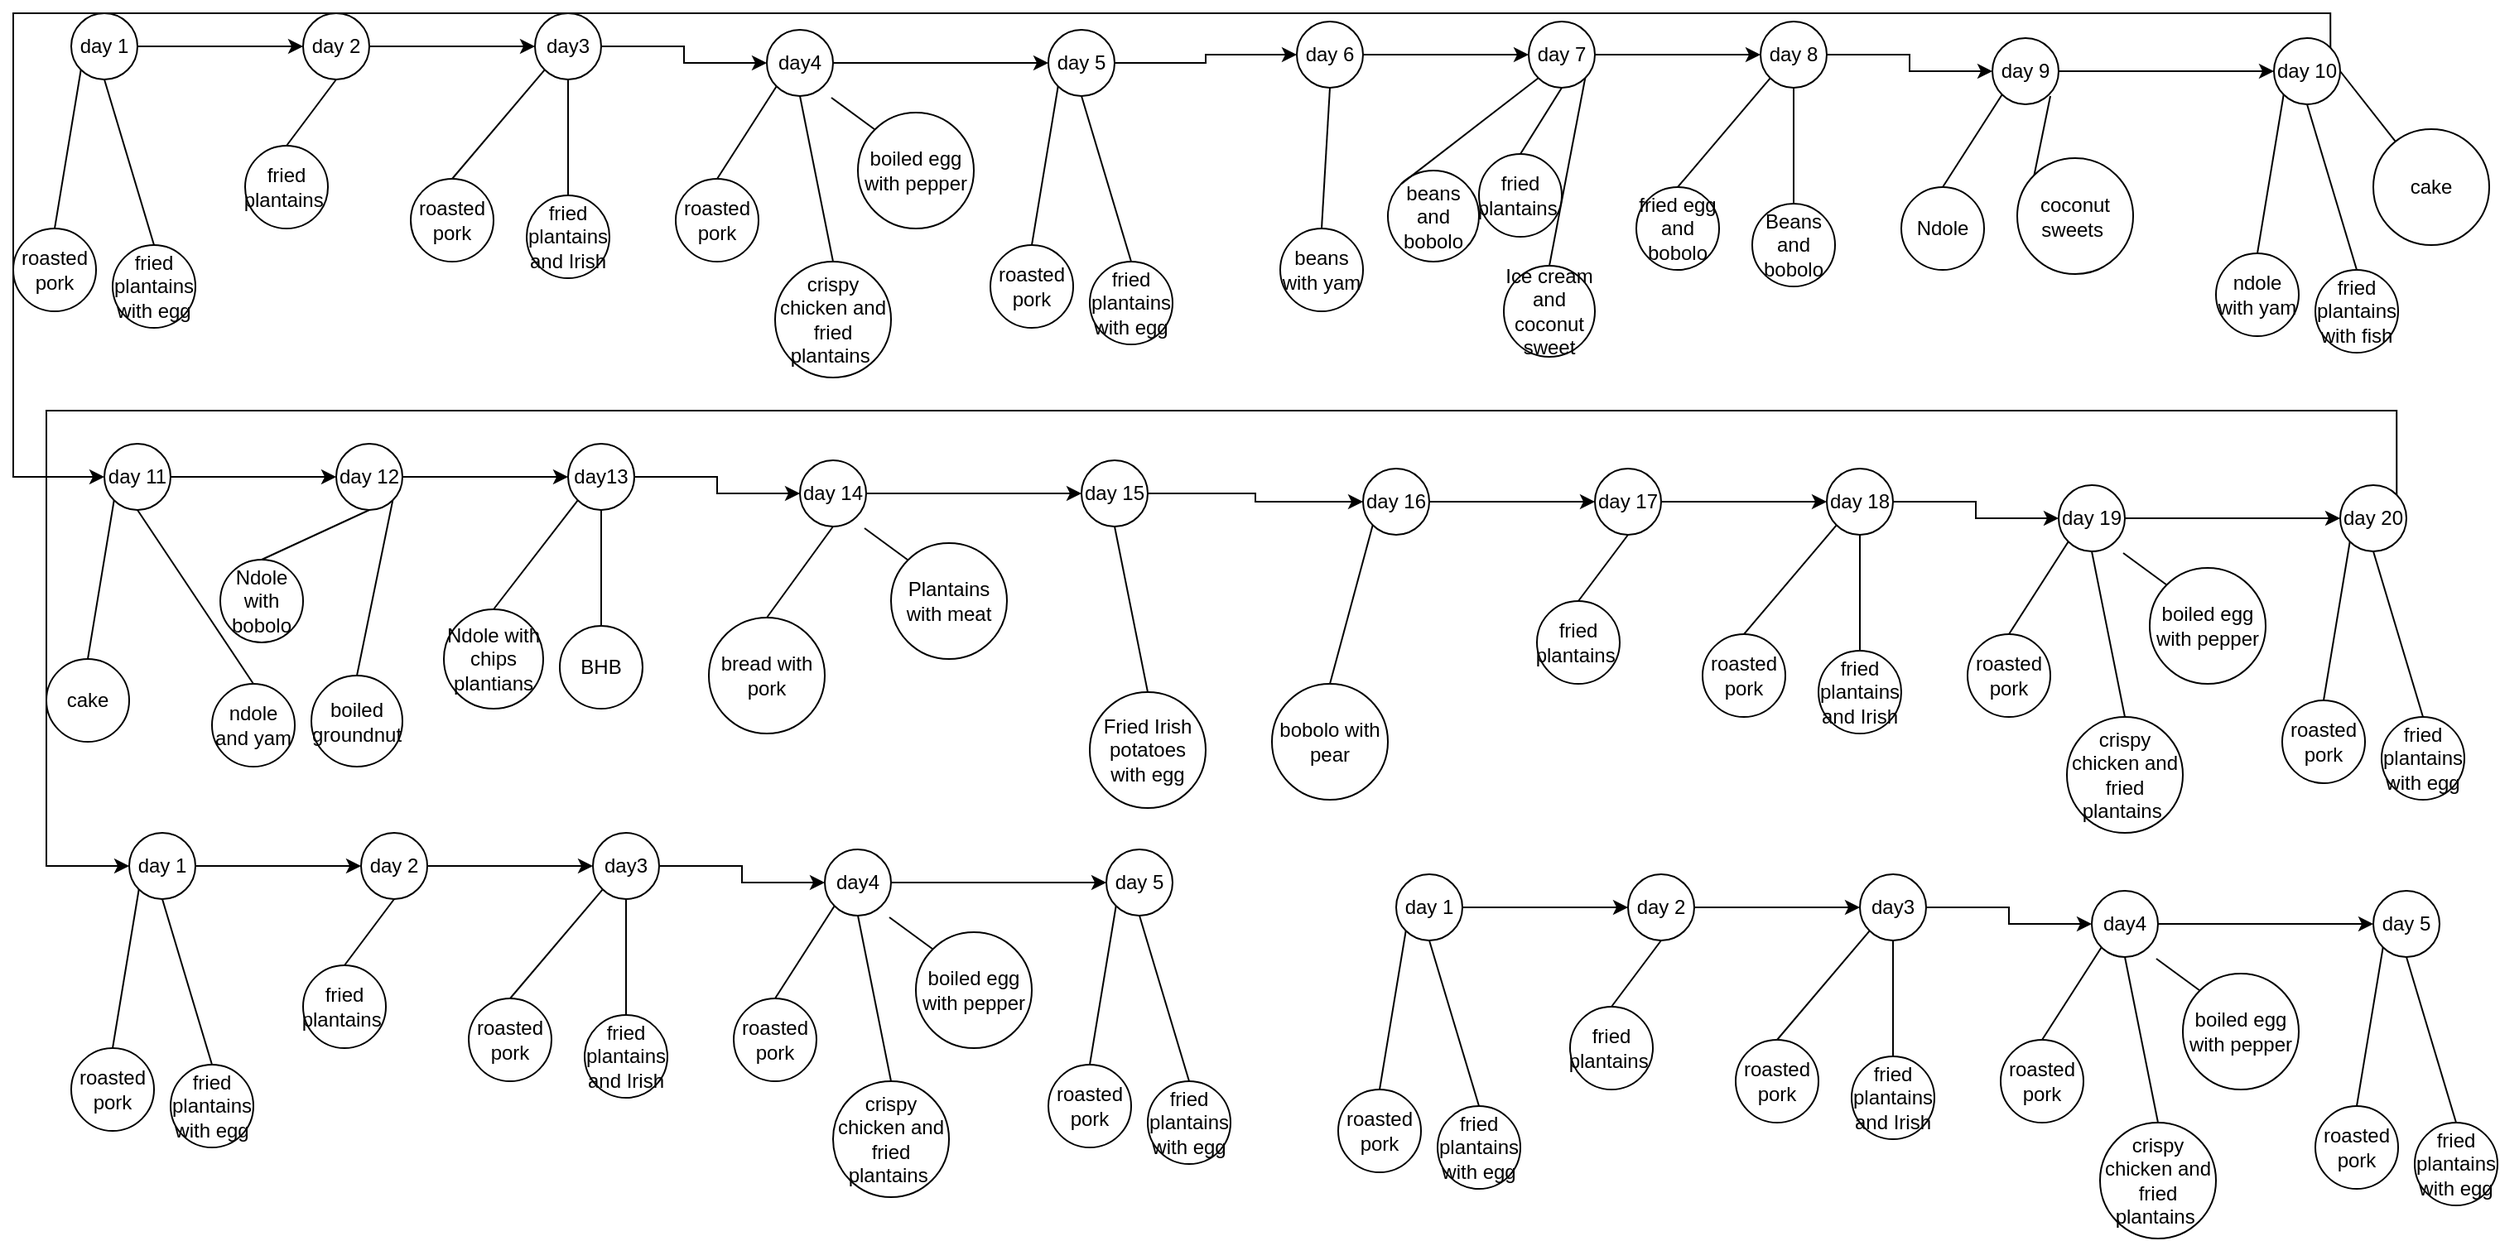 <mxfile version="20.8.1" type="github">
  <diagram id="LaWbVJC7qkz8_IwK1w4z" name="Página-1">
    <mxGraphModel dx="1600" dy="718" grid="1" gridSize="10" guides="1" tooltips="1" connect="1" arrows="1" fold="1" page="1" pageScale="1" pageWidth="827" pageHeight="1169" math="0" shadow="0">
      <root>
        <mxCell id="0" />
        <mxCell id="1" parent="0" />
        <mxCell id="JZo5wt8hePPkI4YRJZzK-73" style="edgeStyle=orthogonalEdgeStyle;rounded=0;orthogonalLoop=1;jettySize=auto;html=1;exitX=1;exitY=0.5;exitDx=0;exitDy=0;entryX=0;entryY=0.5;entryDx=0;entryDy=0;" edge="1" parent="1" source="JZo5wt8hePPkI4YRJZzK-6" target="JZo5wt8hePPkI4YRJZzK-27">
          <mxGeometry relative="1" as="geometry" />
        </mxCell>
        <mxCell id="JZo5wt8hePPkI4YRJZzK-6" value="day 1" style="ellipse;whiteSpace=wrap;html=1;aspect=fixed;" vertex="1" parent="1">
          <mxGeometry x="45" y="360" width="40" height="40" as="geometry" />
        </mxCell>
        <mxCell id="JZo5wt8hePPkI4YRJZzK-11" value="roasted pork" style="ellipse;whiteSpace=wrap;html=1;aspect=fixed;" vertex="1" parent="1">
          <mxGeometry x="10" y="490" width="50" height="50" as="geometry" />
        </mxCell>
        <mxCell id="JZo5wt8hePPkI4YRJZzK-23" value="fried plantains with egg" style="ellipse;whiteSpace=wrap;html=1;aspect=fixed;" vertex="1" parent="1">
          <mxGeometry x="70" y="500" width="50" height="50" as="geometry" />
        </mxCell>
        <mxCell id="JZo5wt8hePPkI4YRJZzK-25" value="" style="endArrow=none;html=1;rounded=0;exitX=0.5;exitY=0;exitDx=0;exitDy=0;entryX=0;entryY=1;entryDx=0;entryDy=0;" edge="1" parent="1" source="JZo5wt8hePPkI4YRJZzK-11" target="JZo5wt8hePPkI4YRJZzK-6">
          <mxGeometry width="50" height="50" relative="1" as="geometry">
            <mxPoint x="15" y="490" as="sourcePoint" />
            <mxPoint x="50" y="400" as="targetPoint" />
          </mxGeometry>
        </mxCell>
        <mxCell id="JZo5wt8hePPkI4YRJZzK-26" value="" style="endArrow=none;html=1;rounded=0;exitX=0.5;exitY=0;exitDx=0;exitDy=0;entryX=0.5;entryY=1;entryDx=0;entryDy=0;" edge="1" parent="1" source="JZo5wt8hePPkI4YRJZzK-23" target="JZo5wt8hePPkI4YRJZzK-6">
          <mxGeometry width="50" height="50" relative="1" as="geometry">
            <mxPoint x="50" y="490" as="sourcePoint" />
            <mxPoint x="100" y="440" as="targetPoint" />
          </mxGeometry>
        </mxCell>
        <mxCell id="JZo5wt8hePPkI4YRJZzK-74" style="edgeStyle=orthogonalEdgeStyle;rounded=0;orthogonalLoop=1;jettySize=auto;html=1;exitX=1;exitY=0.5;exitDx=0;exitDy=0;entryX=0;entryY=0.5;entryDx=0;entryDy=0;" edge="1" parent="1" source="JZo5wt8hePPkI4YRJZzK-27" target="JZo5wt8hePPkI4YRJZzK-58">
          <mxGeometry relative="1" as="geometry" />
        </mxCell>
        <mxCell id="JZo5wt8hePPkI4YRJZzK-27" value="day 2" style="ellipse;whiteSpace=wrap;html=1;aspect=fixed;" vertex="1" parent="1">
          <mxGeometry x="185" y="360" width="40" height="40" as="geometry" />
        </mxCell>
        <mxCell id="JZo5wt8hePPkI4YRJZzK-29" value="fried plantains&amp;nbsp;" style="ellipse;whiteSpace=wrap;html=1;aspect=fixed;" vertex="1" parent="1">
          <mxGeometry x="150" y="440" width="50" height="50" as="geometry" />
        </mxCell>
        <mxCell id="JZo5wt8hePPkI4YRJZzK-31" value="" style="endArrow=none;html=1;rounded=0;exitX=0.5;exitY=0;exitDx=0;exitDy=0;entryX=0.5;entryY=1;entryDx=0;entryDy=0;" edge="1" source="JZo5wt8hePPkI4YRJZzK-29" target="JZo5wt8hePPkI4YRJZzK-27" parent="1">
          <mxGeometry width="50" height="50" relative="1" as="geometry">
            <mxPoint x="190" y="490" as="sourcePoint" />
            <mxPoint x="240" y="440" as="targetPoint" />
          </mxGeometry>
        </mxCell>
        <mxCell id="JZo5wt8hePPkI4YRJZzK-75" style="edgeStyle=orthogonalEdgeStyle;rounded=0;orthogonalLoop=1;jettySize=auto;html=1;exitX=1;exitY=0.5;exitDx=0;exitDy=0;entryX=0;entryY=0.5;entryDx=0;entryDy=0;" edge="1" parent="1" source="JZo5wt8hePPkI4YRJZzK-58" target="JZo5wt8hePPkI4YRJZzK-63">
          <mxGeometry relative="1" as="geometry" />
        </mxCell>
        <mxCell id="JZo5wt8hePPkI4YRJZzK-58" value="day3" style="ellipse;whiteSpace=wrap;html=1;aspect=fixed;" vertex="1" parent="1">
          <mxGeometry x="325" y="360" width="40" height="40" as="geometry" />
        </mxCell>
        <mxCell id="JZo5wt8hePPkI4YRJZzK-59" value="roasted pork" style="ellipse;whiteSpace=wrap;html=1;aspect=fixed;" vertex="1" parent="1">
          <mxGeometry x="250" y="460" width="50" height="50" as="geometry" />
        </mxCell>
        <mxCell id="JZo5wt8hePPkI4YRJZzK-60" value="fried plantains and Irish" style="ellipse;whiteSpace=wrap;html=1;aspect=fixed;" vertex="1" parent="1">
          <mxGeometry x="320" y="470" width="50" height="50" as="geometry" />
        </mxCell>
        <mxCell id="JZo5wt8hePPkI4YRJZzK-61" value="" style="endArrow=none;html=1;rounded=0;exitX=0.5;exitY=0;exitDx=0;exitDy=0;entryX=0;entryY=1;entryDx=0;entryDy=0;" edge="1" source="JZo5wt8hePPkI4YRJZzK-59" target="JZo5wt8hePPkI4YRJZzK-58" parent="1">
          <mxGeometry width="50" height="50" relative="1" as="geometry">
            <mxPoint x="295" y="490" as="sourcePoint" />
            <mxPoint x="330" y="400" as="targetPoint" />
          </mxGeometry>
        </mxCell>
        <mxCell id="JZo5wt8hePPkI4YRJZzK-62" value="" style="endArrow=none;html=1;rounded=0;exitX=0.5;exitY=0;exitDx=0;exitDy=0;entryX=0.5;entryY=1;entryDx=0;entryDy=0;" edge="1" source="JZo5wt8hePPkI4YRJZzK-60" target="JZo5wt8hePPkI4YRJZzK-58" parent="1">
          <mxGeometry width="50" height="50" relative="1" as="geometry">
            <mxPoint x="330" y="490" as="sourcePoint" />
            <mxPoint x="380" y="440" as="targetPoint" />
          </mxGeometry>
        </mxCell>
        <mxCell id="JZo5wt8hePPkI4YRJZzK-76" style="edgeStyle=orthogonalEdgeStyle;rounded=0;orthogonalLoop=1;jettySize=auto;html=1;exitX=1;exitY=0.5;exitDx=0;exitDy=0;" edge="1" parent="1" source="JZo5wt8hePPkI4YRJZzK-63" target="JZo5wt8hePPkI4YRJZzK-68">
          <mxGeometry relative="1" as="geometry" />
        </mxCell>
        <mxCell id="JZo5wt8hePPkI4YRJZzK-63" value="day4" style="ellipse;whiteSpace=wrap;html=1;aspect=fixed;" vertex="1" parent="1">
          <mxGeometry x="465" y="370" width="40" height="40" as="geometry" />
        </mxCell>
        <mxCell id="JZo5wt8hePPkI4YRJZzK-64" value="roasted pork" style="ellipse;whiteSpace=wrap;html=1;aspect=fixed;" vertex="1" parent="1">
          <mxGeometry x="410" y="460" width="50" height="50" as="geometry" />
        </mxCell>
        <mxCell id="JZo5wt8hePPkI4YRJZzK-65" value="crispy chicken and fried plantains&amp;nbsp;" style="ellipse;whiteSpace=wrap;html=1;aspect=fixed;" vertex="1" parent="1">
          <mxGeometry x="470" y="510" width="70" height="70" as="geometry" />
        </mxCell>
        <mxCell id="JZo5wt8hePPkI4YRJZzK-66" value="" style="endArrow=none;html=1;rounded=0;exitX=0.5;exitY=0;exitDx=0;exitDy=0;entryX=0;entryY=1;entryDx=0;entryDy=0;" edge="1" source="JZo5wt8hePPkI4YRJZzK-64" target="JZo5wt8hePPkI4YRJZzK-63" parent="1">
          <mxGeometry width="50" height="50" relative="1" as="geometry">
            <mxPoint x="435" y="500" as="sourcePoint" />
            <mxPoint x="470" y="410" as="targetPoint" />
          </mxGeometry>
        </mxCell>
        <mxCell id="JZo5wt8hePPkI4YRJZzK-67" value="" style="endArrow=none;html=1;rounded=0;exitX=0.5;exitY=0;exitDx=0;exitDy=0;entryX=0.5;entryY=1;entryDx=0;entryDy=0;" edge="1" source="JZo5wt8hePPkI4YRJZzK-65" target="JZo5wt8hePPkI4YRJZzK-63" parent="1">
          <mxGeometry width="50" height="50" relative="1" as="geometry">
            <mxPoint x="470" y="500" as="sourcePoint" />
            <mxPoint x="520" y="450" as="targetPoint" />
          </mxGeometry>
        </mxCell>
        <mxCell id="JZo5wt8hePPkI4YRJZzK-224" style="edgeStyle=orthogonalEdgeStyle;rounded=0;orthogonalLoop=1;jettySize=auto;html=1;exitX=1;exitY=0.5;exitDx=0;exitDy=0;entryX=0;entryY=0.5;entryDx=0;entryDy=0;" edge="1" parent="1" source="JZo5wt8hePPkI4YRJZzK-68" target="JZo5wt8hePPkI4YRJZzK-109">
          <mxGeometry relative="1" as="geometry" />
        </mxCell>
        <mxCell id="JZo5wt8hePPkI4YRJZzK-68" value="day 5" style="ellipse;whiteSpace=wrap;html=1;aspect=fixed;" vertex="1" parent="1">
          <mxGeometry x="635" y="370" width="40" height="40" as="geometry" />
        </mxCell>
        <mxCell id="JZo5wt8hePPkI4YRJZzK-69" value="roasted pork" style="ellipse;whiteSpace=wrap;html=1;aspect=fixed;" vertex="1" parent="1">
          <mxGeometry x="600" y="500" width="50" height="50" as="geometry" />
        </mxCell>
        <mxCell id="JZo5wt8hePPkI4YRJZzK-70" value="fried plantains with egg" style="ellipse;whiteSpace=wrap;html=1;aspect=fixed;" vertex="1" parent="1">
          <mxGeometry x="660" y="510" width="50" height="50" as="geometry" />
        </mxCell>
        <mxCell id="JZo5wt8hePPkI4YRJZzK-71" value="" style="endArrow=none;html=1;rounded=0;exitX=0.5;exitY=0;exitDx=0;exitDy=0;entryX=0;entryY=1;entryDx=0;entryDy=0;" edge="1" source="JZo5wt8hePPkI4YRJZzK-69" target="JZo5wt8hePPkI4YRJZzK-68" parent="1">
          <mxGeometry width="50" height="50" relative="1" as="geometry">
            <mxPoint x="605" y="500" as="sourcePoint" />
            <mxPoint x="640" y="410" as="targetPoint" />
          </mxGeometry>
        </mxCell>
        <mxCell id="JZo5wt8hePPkI4YRJZzK-72" value="" style="endArrow=none;html=1;rounded=0;exitX=0.5;exitY=0;exitDx=0;exitDy=0;entryX=0.5;entryY=1;entryDx=0;entryDy=0;" edge="1" source="JZo5wt8hePPkI4YRJZzK-70" target="JZo5wt8hePPkI4YRJZzK-68" parent="1">
          <mxGeometry width="50" height="50" relative="1" as="geometry">
            <mxPoint x="640" y="500" as="sourcePoint" />
            <mxPoint x="690" y="450" as="targetPoint" />
          </mxGeometry>
        </mxCell>
        <mxCell id="JZo5wt8hePPkI4YRJZzK-77" value="" style="endArrow=none;html=1;rounded=0;entryX=0.975;entryY=1.025;entryDx=0;entryDy=0;entryPerimeter=0;exitX=0;exitY=0;exitDx=0;exitDy=0;" edge="1" parent="1" source="JZo5wt8hePPkI4YRJZzK-78" target="JZo5wt8hePPkI4YRJZzK-63">
          <mxGeometry width="50" height="50" relative="1" as="geometry">
            <mxPoint x="540" y="445" as="sourcePoint" />
            <mxPoint x="590" y="395" as="targetPoint" />
          </mxGeometry>
        </mxCell>
        <mxCell id="JZo5wt8hePPkI4YRJZzK-78" value="boiled egg&lt;br&gt;with pepper" style="ellipse;whiteSpace=wrap;html=1;aspect=fixed;" vertex="1" parent="1">
          <mxGeometry x="520" y="420" width="70" height="70" as="geometry" />
        </mxCell>
        <mxCell id="JZo5wt8hePPkI4YRJZzK-79" style="edgeStyle=orthogonalEdgeStyle;rounded=0;orthogonalLoop=1;jettySize=auto;html=1;exitX=1;exitY=0.5;exitDx=0;exitDy=0;entryX=0;entryY=0.5;entryDx=0;entryDy=0;" edge="1" source="JZo5wt8hePPkI4YRJZzK-80" target="JZo5wt8hePPkI4YRJZzK-86" parent="1">
          <mxGeometry relative="1" as="geometry" />
        </mxCell>
        <mxCell id="JZo5wt8hePPkI4YRJZzK-80" value="day 11" style="ellipse;whiteSpace=wrap;html=1;aspect=fixed;" vertex="1" parent="1">
          <mxGeometry x="65" y="620" width="40" height="40" as="geometry" />
        </mxCell>
        <mxCell id="JZo5wt8hePPkI4YRJZzK-81" value="cake" style="ellipse;whiteSpace=wrap;html=1;aspect=fixed;" vertex="1" parent="1">
          <mxGeometry x="30" y="750" width="50" height="50" as="geometry" />
        </mxCell>
        <mxCell id="JZo5wt8hePPkI4YRJZzK-82" value="ndole and yam" style="ellipse;whiteSpace=wrap;html=1;aspect=fixed;" vertex="1" parent="1">
          <mxGeometry x="130" y="765" width="50" height="50" as="geometry" />
        </mxCell>
        <mxCell id="JZo5wt8hePPkI4YRJZzK-83" value="" style="endArrow=none;html=1;rounded=0;exitX=0.5;exitY=0;exitDx=0;exitDy=0;entryX=0;entryY=1;entryDx=0;entryDy=0;" edge="1" source="JZo5wt8hePPkI4YRJZzK-81" target="JZo5wt8hePPkI4YRJZzK-80" parent="1">
          <mxGeometry width="50" height="50" relative="1" as="geometry">
            <mxPoint x="35" y="750" as="sourcePoint" />
            <mxPoint x="70" y="660" as="targetPoint" />
          </mxGeometry>
        </mxCell>
        <mxCell id="JZo5wt8hePPkI4YRJZzK-84" value="" style="endArrow=none;html=1;rounded=0;exitX=0.5;exitY=0;exitDx=0;exitDy=0;entryX=0.5;entryY=1;entryDx=0;entryDy=0;" edge="1" source="JZo5wt8hePPkI4YRJZzK-82" target="JZo5wt8hePPkI4YRJZzK-80" parent="1">
          <mxGeometry width="50" height="50" relative="1" as="geometry">
            <mxPoint x="70" y="750" as="sourcePoint" />
            <mxPoint x="120" y="700" as="targetPoint" />
          </mxGeometry>
        </mxCell>
        <mxCell id="JZo5wt8hePPkI4YRJZzK-85" style="edgeStyle=orthogonalEdgeStyle;rounded=0;orthogonalLoop=1;jettySize=auto;html=1;exitX=1;exitY=0.5;exitDx=0;exitDy=0;entryX=0;entryY=0.5;entryDx=0;entryDy=0;" edge="1" source="JZo5wt8hePPkI4YRJZzK-86" target="JZo5wt8hePPkI4YRJZzK-90" parent="1">
          <mxGeometry relative="1" as="geometry" />
        </mxCell>
        <mxCell id="JZo5wt8hePPkI4YRJZzK-86" value="day 12" style="ellipse;whiteSpace=wrap;html=1;aspect=fixed;" vertex="1" parent="1">
          <mxGeometry x="205" y="620" width="40" height="40" as="geometry" />
        </mxCell>
        <mxCell id="JZo5wt8hePPkI4YRJZzK-87" value="Ndole with bobolo" style="ellipse;whiteSpace=wrap;html=1;aspect=fixed;" vertex="1" parent="1">
          <mxGeometry x="135" y="690" width="50" height="50" as="geometry" />
        </mxCell>
        <mxCell id="JZo5wt8hePPkI4YRJZzK-88" value="" style="endArrow=none;html=1;rounded=0;exitX=0.5;exitY=0;exitDx=0;exitDy=0;entryX=0.5;entryY=1;entryDx=0;entryDy=0;" edge="1" source="JZo5wt8hePPkI4YRJZzK-87" target="JZo5wt8hePPkI4YRJZzK-86" parent="1">
          <mxGeometry width="50" height="50" relative="1" as="geometry">
            <mxPoint x="210" y="750" as="sourcePoint" />
            <mxPoint x="260" y="700" as="targetPoint" />
          </mxGeometry>
        </mxCell>
        <mxCell id="JZo5wt8hePPkI4YRJZzK-89" style="edgeStyle=orthogonalEdgeStyle;rounded=0;orthogonalLoop=1;jettySize=auto;html=1;exitX=1;exitY=0.5;exitDx=0;exitDy=0;entryX=0;entryY=0.5;entryDx=0;entryDy=0;" edge="1" source="JZo5wt8hePPkI4YRJZzK-90" target="JZo5wt8hePPkI4YRJZzK-96" parent="1">
          <mxGeometry relative="1" as="geometry" />
        </mxCell>
        <mxCell id="JZo5wt8hePPkI4YRJZzK-90" value="day13" style="ellipse;whiteSpace=wrap;html=1;aspect=fixed;" vertex="1" parent="1">
          <mxGeometry x="345" y="620" width="40" height="40" as="geometry" />
        </mxCell>
        <mxCell id="JZo5wt8hePPkI4YRJZzK-91" value="Ndole with chips plantians" style="ellipse;whiteSpace=wrap;html=1;aspect=fixed;" vertex="1" parent="1">
          <mxGeometry x="270" y="720" width="60" height="60" as="geometry" />
        </mxCell>
        <mxCell id="JZo5wt8hePPkI4YRJZzK-92" value="BHB" style="ellipse;whiteSpace=wrap;html=1;aspect=fixed;" vertex="1" parent="1">
          <mxGeometry x="340" y="730" width="50" height="50" as="geometry" />
        </mxCell>
        <mxCell id="JZo5wt8hePPkI4YRJZzK-93" value="" style="endArrow=none;html=1;rounded=0;exitX=0.5;exitY=0;exitDx=0;exitDy=0;entryX=0;entryY=1;entryDx=0;entryDy=0;" edge="1" source="JZo5wt8hePPkI4YRJZzK-91" target="JZo5wt8hePPkI4YRJZzK-90" parent="1">
          <mxGeometry width="50" height="50" relative="1" as="geometry">
            <mxPoint x="315" y="750" as="sourcePoint" />
            <mxPoint x="350" y="660" as="targetPoint" />
          </mxGeometry>
        </mxCell>
        <mxCell id="JZo5wt8hePPkI4YRJZzK-94" value="" style="endArrow=none;html=1;rounded=0;exitX=0.5;exitY=0;exitDx=0;exitDy=0;entryX=0.5;entryY=1;entryDx=0;entryDy=0;" edge="1" source="JZo5wt8hePPkI4YRJZzK-92" target="JZo5wt8hePPkI4YRJZzK-90" parent="1">
          <mxGeometry width="50" height="50" relative="1" as="geometry">
            <mxPoint x="350" y="750" as="sourcePoint" />
            <mxPoint x="400" y="700" as="targetPoint" />
          </mxGeometry>
        </mxCell>
        <mxCell id="JZo5wt8hePPkI4YRJZzK-95" style="edgeStyle=orthogonalEdgeStyle;rounded=0;orthogonalLoop=1;jettySize=auto;html=1;exitX=1;exitY=0.5;exitDx=0;exitDy=0;" edge="1" source="JZo5wt8hePPkI4YRJZzK-96" target="JZo5wt8hePPkI4YRJZzK-101" parent="1">
          <mxGeometry relative="1" as="geometry" />
        </mxCell>
        <mxCell id="JZo5wt8hePPkI4YRJZzK-96" value="day 14" style="ellipse;whiteSpace=wrap;html=1;aspect=fixed;" vertex="1" parent="1">
          <mxGeometry x="485" y="630" width="40" height="40" as="geometry" />
        </mxCell>
        <mxCell id="JZo5wt8hePPkI4YRJZzK-98" value="bread with pork" style="ellipse;whiteSpace=wrap;html=1;aspect=fixed;" vertex="1" parent="1">
          <mxGeometry x="430" y="725" width="70" height="70" as="geometry" />
        </mxCell>
        <mxCell id="JZo5wt8hePPkI4YRJZzK-100" value="" style="endArrow=none;html=1;rounded=0;exitX=0.5;exitY=0;exitDx=0;exitDy=0;entryX=0.5;entryY=1;entryDx=0;entryDy=0;" edge="1" source="JZo5wt8hePPkI4YRJZzK-98" target="JZo5wt8hePPkI4YRJZzK-96" parent="1">
          <mxGeometry width="50" height="50" relative="1" as="geometry">
            <mxPoint x="490" y="760" as="sourcePoint" />
            <mxPoint x="540" y="710" as="targetPoint" />
          </mxGeometry>
        </mxCell>
        <mxCell id="JZo5wt8hePPkI4YRJZzK-238" style="edgeStyle=orthogonalEdgeStyle;rounded=0;orthogonalLoop=1;jettySize=auto;html=1;exitX=1;exitY=0.5;exitDx=0;exitDy=0;entryX=0;entryY=0.5;entryDx=0;entryDy=0;" edge="1" parent="1" source="JZo5wt8hePPkI4YRJZzK-101" target="JZo5wt8hePPkI4YRJZzK-138">
          <mxGeometry relative="1" as="geometry" />
        </mxCell>
        <mxCell id="JZo5wt8hePPkI4YRJZzK-101" value="day 15" style="ellipse;whiteSpace=wrap;html=1;aspect=fixed;" vertex="1" parent="1">
          <mxGeometry x="655" y="630" width="40" height="40" as="geometry" />
        </mxCell>
        <mxCell id="JZo5wt8hePPkI4YRJZzK-103" value="Fried Irish potatoes with egg" style="ellipse;whiteSpace=wrap;html=1;aspect=fixed;" vertex="1" parent="1">
          <mxGeometry x="660" y="770" width="70" height="70" as="geometry" />
        </mxCell>
        <mxCell id="JZo5wt8hePPkI4YRJZzK-105" value="" style="endArrow=none;html=1;rounded=0;exitX=0.5;exitY=0;exitDx=0;exitDy=0;entryX=0.5;entryY=1;entryDx=0;entryDy=0;" edge="1" source="JZo5wt8hePPkI4YRJZzK-103" target="JZo5wt8hePPkI4YRJZzK-101" parent="1">
          <mxGeometry width="50" height="50" relative="1" as="geometry">
            <mxPoint x="660" y="760" as="sourcePoint" />
            <mxPoint x="710" y="710" as="targetPoint" />
          </mxGeometry>
        </mxCell>
        <mxCell id="JZo5wt8hePPkI4YRJZzK-106" value="" style="endArrow=none;html=1;rounded=0;entryX=0.975;entryY=1.025;entryDx=0;entryDy=0;entryPerimeter=0;exitX=0;exitY=0;exitDx=0;exitDy=0;" edge="1" source="JZo5wt8hePPkI4YRJZzK-107" target="JZo5wt8hePPkI4YRJZzK-96" parent="1">
          <mxGeometry width="50" height="50" relative="1" as="geometry">
            <mxPoint x="560" y="705" as="sourcePoint" />
            <mxPoint x="610" y="655" as="targetPoint" />
          </mxGeometry>
        </mxCell>
        <mxCell id="JZo5wt8hePPkI4YRJZzK-107" value="Plantains with meat" style="ellipse;whiteSpace=wrap;html=1;aspect=fixed;" vertex="1" parent="1">
          <mxGeometry x="540" y="680" width="70" height="70" as="geometry" />
        </mxCell>
        <mxCell id="JZo5wt8hePPkI4YRJZzK-108" style="edgeStyle=orthogonalEdgeStyle;rounded=0;orthogonalLoop=1;jettySize=auto;html=1;exitX=1;exitY=0.5;exitDx=0;exitDy=0;entryX=0;entryY=0.5;entryDx=0;entryDy=0;" edge="1" source="JZo5wt8hePPkI4YRJZzK-109" target="JZo5wt8hePPkI4YRJZzK-115" parent="1">
          <mxGeometry relative="1" as="geometry" />
        </mxCell>
        <mxCell id="JZo5wt8hePPkI4YRJZzK-109" value="day 6" style="ellipse;whiteSpace=wrap;html=1;aspect=fixed;" vertex="1" parent="1">
          <mxGeometry x="785" y="365" width="40" height="40" as="geometry" />
        </mxCell>
        <mxCell id="JZo5wt8hePPkI4YRJZzK-111" value="beans with yam" style="ellipse;whiteSpace=wrap;html=1;aspect=fixed;" vertex="1" parent="1">
          <mxGeometry x="775" y="490" width="50" height="50" as="geometry" />
        </mxCell>
        <mxCell id="JZo5wt8hePPkI4YRJZzK-113" value="" style="endArrow=none;html=1;rounded=0;exitX=0.5;exitY=0;exitDx=0;exitDy=0;entryX=0.5;entryY=1;entryDx=0;entryDy=0;" edge="1" source="JZo5wt8hePPkI4YRJZzK-111" target="JZo5wt8hePPkI4YRJZzK-109" parent="1">
          <mxGeometry width="50" height="50" relative="1" as="geometry">
            <mxPoint x="790" y="495" as="sourcePoint" />
            <mxPoint x="840" y="445" as="targetPoint" />
          </mxGeometry>
        </mxCell>
        <mxCell id="JZo5wt8hePPkI4YRJZzK-114" style="edgeStyle=orthogonalEdgeStyle;rounded=0;orthogonalLoop=1;jettySize=auto;html=1;exitX=1;exitY=0.5;exitDx=0;exitDy=0;entryX=0;entryY=0.5;entryDx=0;entryDy=0;" edge="1" source="JZo5wt8hePPkI4YRJZzK-115" target="JZo5wt8hePPkI4YRJZzK-119" parent="1">
          <mxGeometry relative="1" as="geometry" />
        </mxCell>
        <mxCell id="JZo5wt8hePPkI4YRJZzK-115" value="day 7" style="ellipse;whiteSpace=wrap;html=1;aspect=fixed;" vertex="1" parent="1">
          <mxGeometry x="925" y="365" width="40" height="40" as="geometry" />
        </mxCell>
        <mxCell id="JZo5wt8hePPkI4YRJZzK-116" value="fried plantains&amp;nbsp;" style="ellipse;whiteSpace=wrap;html=1;aspect=fixed;" vertex="1" parent="1">
          <mxGeometry x="895" y="445" width="50" height="50" as="geometry" />
        </mxCell>
        <mxCell id="JZo5wt8hePPkI4YRJZzK-117" value="" style="endArrow=none;html=1;rounded=0;exitX=0.5;exitY=0;exitDx=0;exitDy=0;entryX=0.5;entryY=1;entryDx=0;entryDy=0;" edge="1" source="JZo5wt8hePPkI4YRJZzK-116" target="JZo5wt8hePPkI4YRJZzK-115" parent="1">
          <mxGeometry width="50" height="50" relative="1" as="geometry">
            <mxPoint x="930" y="495" as="sourcePoint" />
            <mxPoint x="980" y="445" as="targetPoint" />
          </mxGeometry>
        </mxCell>
        <mxCell id="JZo5wt8hePPkI4YRJZzK-118" style="edgeStyle=orthogonalEdgeStyle;rounded=0;orthogonalLoop=1;jettySize=auto;html=1;exitX=1;exitY=0.5;exitDx=0;exitDy=0;entryX=0;entryY=0.5;entryDx=0;entryDy=0;" edge="1" source="JZo5wt8hePPkI4YRJZzK-119" target="JZo5wt8hePPkI4YRJZzK-125" parent="1">
          <mxGeometry relative="1" as="geometry" />
        </mxCell>
        <mxCell id="JZo5wt8hePPkI4YRJZzK-119" value="day 8" style="ellipse;whiteSpace=wrap;html=1;aspect=fixed;" vertex="1" parent="1">
          <mxGeometry x="1065" y="365" width="40" height="40" as="geometry" />
        </mxCell>
        <mxCell id="JZo5wt8hePPkI4YRJZzK-120" value="fried egg and bobolo" style="ellipse;whiteSpace=wrap;html=1;aspect=fixed;" vertex="1" parent="1">
          <mxGeometry x="990" y="465" width="50" height="50" as="geometry" />
        </mxCell>
        <mxCell id="JZo5wt8hePPkI4YRJZzK-121" value="Beans and bobolo" style="ellipse;whiteSpace=wrap;html=1;aspect=fixed;" vertex="1" parent="1">
          <mxGeometry x="1060" y="475" width="50" height="50" as="geometry" />
        </mxCell>
        <mxCell id="JZo5wt8hePPkI4YRJZzK-122" value="" style="endArrow=none;html=1;rounded=0;exitX=0.5;exitY=0;exitDx=0;exitDy=0;entryX=0;entryY=1;entryDx=0;entryDy=0;" edge="1" source="JZo5wt8hePPkI4YRJZzK-120" target="JZo5wt8hePPkI4YRJZzK-119" parent="1">
          <mxGeometry width="50" height="50" relative="1" as="geometry">
            <mxPoint x="1035" y="495" as="sourcePoint" />
            <mxPoint x="1070" y="405" as="targetPoint" />
          </mxGeometry>
        </mxCell>
        <mxCell id="JZo5wt8hePPkI4YRJZzK-123" value="" style="endArrow=none;html=1;rounded=0;exitX=0.5;exitY=0;exitDx=0;exitDy=0;entryX=0.5;entryY=1;entryDx=0;entryDy=0;" edge="1" source="JZo5wt8hePPkI4YRJZzK-121" target="JZo5wt8hePPkI4YRJZzK-119" parent="1">
          <mxGeometry width="50" height="50" relative="1" as="geometry">
            <mxPoint x="1070" y="495" as="sourcePoint" />
            <mxPoint x="1120" y="445" as="targetPoint" />
          </mxGeometry>
        </mxCell>
        <mxCell id="JZo5wt8hePPkI4YRJZzK-124" style="edgeStyle=orthogonalEdgeStyle;rounded=0;orthogonalLoop=1;jettySize=auto;html=1;exitX=1;exitY=0.5;exitDx=0;exitDy=0;" edge="1" source="JZo5wt8hePPkI4YRJZzK-125" target="JZo5wt8hePPkI4YRJZzK-130" parent="1">
          <mxGeometry relative="1" as="geometry" />
        </mxCell>
        <mxCell id="JZo5wt8hePPkI4YRJZzK-125" value="day 9" style="ellipse;whiteSpace=wrap;html=1;aspect=fixed;" vertex="1" parent="1">
          <mxGeometry x="1205" y="375" width="40" height="40" as="geometry" />
        </mxCell>
        <mxCell id="JZo5wt8hePPkI4YRJZzK-126" value="Ndole" style="ellipse;whiteSpace=wrap;html=1;aspect=fixed;" vertex="1" parent="1">
          <mxGeometry x="1150" y="465" width="50" height="50" as="geometry" />
        </mxCell>
        <mxCell id="JZo5wt8hePPkI4YRJZzK-128" value="" style="endArrow=none;html=1;rounded=0;exitX=0.5;exitY=0;exitDx=0;exitDy=0;entryX=0;entryY=1;entryDx=0;entryDy=0;" edge="1" source="JZo5wt8hePPkI4YRJZzK-126" target="JZo5wt8hePPkI4YRJZzK-125" parent="1">
          <mxGeometry width="50" height="50" relative="1" as="geometry">
            <mxPoint x="1175" y="505" as="sourcePoint" />
            <mxPoint x="1210" y="415" as="targetPoint" />
          </mxGeometry>
        </mxCell>
        <mxCell id="JZo5wt8hePPkI4YRJZzK-233" style="edgeStyle=orthogonalEdgeStyle;rounded=0;orthogonalLoop=1;jettySize=auto;html=1;exitX=1;exitY=0;exitDx=0;exitDy=0;entryX=0;entryY=0.5;entryDx=0;entryDy=0;" edge="1" parent="1" source="JZo5wt8hePPkI4YRJZzK-130" target="JZo5wt8hePPkI4YRJZzK-80">
          <mxGeometry relative="1" as="geometry">
            <Array as="points">
              <mxPoint x="1409" y="360" />
              <mxPoint x="10" y="360" />
              <mxPoint x="10" y="640" />
            </Array>
          </mxGeometry>
        </mxCell>
        <mxCell id="JZo5wt8hePPkI4YRJZzK-130" value="day 10" style="ellipse;whiteSpace=wrap;html=1;aspect=fixed;" vertex="1" parent="1">
          <mxGeometry x="1375" y="375" width="40" height="40" as="geometry" />
        </mxCell>
        <mxCell id="JZo5wt8hePPkI4YRJZzK-131" value="ndole with yam" style="ellipse;whiteSpace=wrap;html=1;aspect=fixed;" vertex="1" parent="1">
          <mxGeometry x="1340" y="505" width="50" height="50" as="geometry" />
        </mxCell>
        <mxCell id="JZo5wt8hePPkI4YRJZzK-132" value="fried plantains with fish" style="ellipse;whiteSpace=wrap;html=1;aspect=fixed;" vertex="1" parent="1">
          <mxGeometry x="1400" y="515" width="50" height="50" as="geometry" />
        </mxCell>
        <mxCell id="JZo5wt8hePPkI4YRJZzK-133" value="" style="endArrow=none;html=1;rounded=0;exitX=0.5;exitY=0;exitDx=0;exitDy=0;entryX=0;entryY=1;entryDx=0;entryDy=0;" edge="1" source="JZo5wt8hePPkI4YRJZzK-131" target="JZo5wt8hePPkI4YRJZzK-130" parent="1">
          <mxGeometry width="50" height="50" relative="1" as="geometry">
            <mxPoint x="1345" y="505" as="sourcePoint" />
            <mxPoint x="1380" y="415" as="targetPoint" />
          </mxGeometry>
        </mxCell>
        <mxCell id="JZo5wt8hePPkI4YRJZzK-134" value="" style="endArrow=none;html=1;rounded=0;exitX=0.5;exitY=0;exitDx=0;exitDy=0;entryX=0.5;entryY=1;entryDx=0;entryDy=0;" edge="1" source="JZo5wt8hePPkI4YRJZzK-132" target="JZo5wt8hePPkI4YRJZzK-130" parent="1">
          <mxGeometry width="50" height="50" relative="1" as="geometry">
            <mxPoint x="1380" y="505" as="sourcePoint" />
            <mxPoint x="1430" y="455" as="targetPoint" />
          </mxGeometry>
        </mxCell>
        <mxCell id="JZo5wt8hePPkI4YRJZzK-135" value="" style="endArrow=none;html=1;rounded=0;exitX=0;exitY=0;exitDx=0;exitDy=0;" edge="1" source="JZo5wt8hePPkI4YRJZzK-136" parent="1">
          <mxGeometry width="50" height="50" relative="1" as="geometry">
            <mxPoint x="1280" y="450" as="sourcePoint" />
            <mxPoint x="1240" y="410" as="targetPoint" />
          </mxGeometry>
        </mxCell>
        <mxCell id="JZo5wt8hePPkI4YRJZzK-136" value="coconut sweets&amp;nbsp;" style="ellipse;whiteSpace=wrap;html=1;aspect=fixed;" vertex="1" parent="1">
          <mxGeometry x="1220" y="447.5" width="70" height="70" as="geometry" />
        </mxCell>
        <mxCell id="JZo5wt8hePPkI4YRJZzK-137" style="edgeStyle=orthogonalEdgeStyle;rounded=0;orthogonalLoop=1;jettySize=auto;html=1;exitX=1;exitY=0.5;exitDx=0;exitDy=0;entryX=0;entryY=0.5;entryDx=0;entryDy=0;" edge="1" source="JZo5wt8hePPkI4YRJZzK-138" target="JZo5wt8hePPkI4YRJZzK-144" parent="1">
          <mxGeometry relative="1" as="geometry" />
        </mxCell>
        <mxCell id="JZo5wt8hePPkI4YRJZzK-138" value="day 16" style="ellipse;whiteSpace=wrap;html=1;aspect=fixed;" vertex="1" parent="1">
          <mxGeometry x="825" y="635" width="40" height="40" as="geometry" />
        </mxCell>
        <mxCell id="JZo5wt8hePPkI4YRJZzK-139" value="bobolo with pear" style="ellipse;whiteSpace=wrap;html=1;aspect=fixed;" vertex="1" parent="1">
          <mxGeometry x="770" y="765" width="70" height="70" as="geometry" />
        </mxCell>
        <mxCell id="JZo5wt8hePPkI4YRJZzK-141" value="" style="endArrow=none;html=1;rounded=0;exitX=0.5;exitY=0;exitDx=0;exitDy=0;entryX=0;entryY=1;entryDx=0;entryDy=0;" edge="1" source="JZo5wt8hePPkI4YRJZzK-139" target="JZo5wt8hePPkI4YRJZzK-138" parent="1">
          <mxGeometry width="50" height="50" relative="1" as="geometry">
            <mxPoint x="795" y="765" as="sourcePoint" />
            <mxPoint x="830" y="675" as="targetPoint" />
          </mxGeometry>
        </mxCell>
        <mxCell id="JZo5wt8hePPkI4YRJZzK-143" style="edgeStyle=orthogonalEdgeStyle;rounded=0;orthogonalLoop=1;jettySize=auto;html=1;exitX=1;exitY=0.5;exitDx=0;exitDy=0;entryX=0;entryY=0.5;entryDx=0;entryDy=0;" edge="1" source="JZo5wt8hePPkI4YRJZzK-144" target="JZo5wt8hePPkI4YRJZzK-148" parent="1">
          <mxGeometry relative="1" as="geometry" />
        </mxCell>
        <mxCell id="JZo5wt8hePPkI4YRJZzK-144" value="day 17" style="ellipse;whiteSpace=wrap;html=1;aspect=fixed;" vertex="1" parent="1">
          <mxGeometry x="965" y="635" width="40" height="40" as="geometry" />
        </mxCell>
        <mxCell id="JZo5wt8hePPkI4YRJZzK-145" value="fried plantains&amp;nbsp;" style="ellipse;whiteSpace=wrap;html=1;aspect=fixed;" vertex="1" parent="1">
          <mxGeometry x="930" y="715" width="50" height="50" as="geometry" />
        </mxCell>
        <mxCell id="JZo5wt8hePPkI4YRJZzK-146" value="" style="endArrow=none;html=1;rounded=0;exitX=0.5;exitY=0;exitDx=0;exitDy=0;entryX=0.5;entryY=1;entryDx=0;entryDy=0;" edge="1" source="JZo5wt8hePPkI4YRJZzK-145" target="JZo5wt8hePPkI4YRJZzK-144" parent="1">
          <mxGeometry width="50" height="50" relative="1" as="geometry">
            <mxPoint x="970" y="765" as="sourcePoint" />
            <mxPoint x="1020" y="715" as="targetPoint" />
          </mxGeometry>
        </mxCell>
        <mxCell id="JZo5wt8hePPkI4YRJZzK-147" style="edgeStyle=orthogonalEdgeStyle;rounded=0;orthogonalLoop=1;jettySize=auto;html=1;exitX=1;exitY=0.5;exitDx=0;exitDy=0;entryX=0;entryY=0.5;entryDx=0;entryDy=0;" edge="1" source="JZo5wt8hePPkI4YRJZzK-148" target="JZo5wt8hePPkI4YRJZzK-154" parent="1">
          <mxGeometry relative="1" as="geometry" />
        </mxCell>
        <mxCell id="JZo5wt8hePPkI4YRJZzK-148" value="day 18" style="ellipse;whiteSpace=wrap;html=1;aspect=fixed;" vertex="1" parent="1">
          <mxGeometry x="1105" y="635" width="40" height="40" as="geometry" />
        </mxCell>
        <mxCell id="JZo5wt8hePPkI4YRJZzK-149" value="roasted pork" style="ellipse;whiteSpace=wrap;html=1;aspect=fixed;" vertex="1" parent="1">
          <mxGeometry x="1030" y="735" width="50" height="50" as="geometry" />
        </mxCell>
        <mxCell id="JZo5wt8hePPkI4YRJZzK-150" value="fried plantains and Irish" style="ellipse;whiteSpace=wrap;html=1;aspect=fixed;" vertex="1" parent="1">
          <mxGeometry x="1100" y="745" width="50" height="50" as="geometry" />
        </mxCell>
        <mxCell id="JZo5wt8hePPkI4YRJZzK-151" value="" style="endArrow=none;html=1;rounded=0;exitX=0.5;exitY=0;exitDx=0;exitDy=0;entryX=0;entryY=1;entryDx=0;entryDy=0;" edge="1" source="JZo5wt8hePPkI4YRJZzK-149" target="JZo5wt8hePPkI4YRJZzK-148" parent="1">
          <mxGeometry width="50" height="50" relative="1" as="geometry">
            <mxPoint x="1075" y="765" as="sourcePoint" />
            <mxPoint x="1110" y="675" as="targetPoint" />
          </mxGeometry>
        </mxCell>
        <mxCell id="JZo5wt8hePPkI4YRJZzK-152" value="" style="endArrow=none;html=1;rounded=0;exitX=0.5;exitY=0;exitDx=0;exitDy=0;entryX=0.5;entryY=1;entryDx=0;entryDy=0;" edge="1" source="JZo5wt8hePPkI4YRJZzK-150" target="JZo5wt8hePPkI4YRJZzK-148" parent="1">
          <mxGeometry width="50" height="50" relative="1" as="geometry">
            <mxPoint x="1110" y="765" as="sourcePoint" />
            <mxPoint x="1160" y="715" as="targetPoint" />
          </mxGeometry>
        </mxCell>
        <mxCell id="JZo5wt8hePPkI4YRJZzK-153" style="edgeStyle=orthogonalEdgeStyle;rounded=0;orthogonalLoop=1;jettySize=auto;html=1;exitX=1;exitY=0.5;exitDx=0;exitDy=0;" edge="1" source="JZo5wt8hePPkI4YRJZzK-154" target="JZo5wt8hePPkI4YRJZzK-159" parent="1">
          <mxGeometry relative="1" as="geometry" />
        </mxCell>
        <mxCell id="JZo5wt8hePPkI4YRJZzK-154" value="day 19" style="ellipse;whiteSpace=wrap;html=1;aspect=fixed;" vertex="1" parent="1">
          <mxGeometry x="1245" y="645" width="40" height="40" as="geometry" />
        </mxCell>
        <mxCell id="JZo5wt8hePPkI4YRJZzK-155" value="roasted pork" style="ellipse;whiteSpace=wrap;html=1;aspect=fixed;" vertex="1" parent="1">
          <mxGeometry x="1190" y="735" width="50" height="50" as="geometry" />
        </mxCell>
        <mxCell id="JZo5wt8hePPkI4YRJZzK-156" value="crispy chicken and fried plantains&amp;nbsp;" style="ellipse;whiteSpace=wrap;html=1;aspect=fixed;" vertex="1" parent="1">
          <mxGeometry x="1250" y="785" width="70" height="70" as="geometry" />
        </mxCell>
        <mxCell id="JZo5wt8hePPkI4YRJZzK-157" value="" style="endArrow=none;html=1;rounded=0;exitX=0.5;exitY=0;exitDx=0;exitDy=0;entryX=0;entryY=1;entryDx=0;entryDy=0;" edge="1" source="JZo5wt8hePPkI4YRJZzK-155" target="JZo5wt8hePPkI4YRJZzK-154" parent="1">
          <mxGeometry width="50" height="50" relative="1" as="geometry">
            <mxPoint x="1215" y="775" as="sourcePoint" />
            <mxPoint x="1250" y="685" as="targetPoint" />
          </mxGeometry>
        </mxCell>
        <mxCell id="JZo5wt8hePPkI4YRJZzK-158" value="" style="endArrow=none;html=1;rounded=0;exitX=0.5;exitY=0;exitDx=0;exitDy=0;entryX=0.5;entryY=1;entryDx=0;entryDy=0;" edge="1" source="JZo5wt8hePPkI4YRJZzK-156" target="JZo5wt8hePPkI4YRJZzK-154" parent="1">
          <mxGeometry width="50" height="50" relative="1" as="geometry">
            <mxPoint x="1250" y="775" as="sourcePoint" />
            <mxPoint x="1300" y="725" as="targetPoint" />
          </mxGeometry>
        </mxCell>
        <mxCell id="JZo5wt8hePPkI4YRJZzK-234" style="edgeStyle=orthogonalEdgeStyle;rounded=0;orthogonalLoop=1;jettySize=auto;html=1;exitX=1;exitY=0;exitDx=0;exitDy=0;entryX=0;entryY=0.5;entryDx=0;entryDy=0;" edge="1" parent="1" source="JZo5wt8hePPkI4YRJZzK-159" target="JZo5wt8hePPkI4YRJZzK-167">
          <mxGeometry relative="1" as="geometry">
            <Array as="points">
              <mxPoint x="1449" y="600" />
              <mxPoint x="30" y="600" />
              <mxPoint x="30" y="875" />
            </Array>
          </mxGeometry>
        </mxCell>
        <mxCell id="JZo5wt8hePPkI4YRJZzK-159" value="day 20" style="ellipse;whiteSpace=wrap;html=1;aspect=fixed;" vertex="1" parent="1">
          <mxGeometry x="1415" y="645" width="40" height="40" as="geometry" />
        </mxCell>
        <mxCell id="JZo5wt8hePPkI4YRJZzK-160" value="roasted pork" style="ellipse;whiteSpace=wrap;html=1;aspect=fixed;" vertex="1" parent="1">
          <mxGeometry x="1380" y="775" width="50" height="50" as="geometry" />
        </mxCell>
        <mxCell id="JZo5wt8hePPkI4YRJZzK-161" value="fried plantains with egg" style="ellipse;whiteSpace=wrap;html=1;aspect=fixed;" vertex="1" parent="1">
          <mxGeometry x="1440" y="785" width="50" height="50" as="geometry" />
        </mxCell>
        <mxCell id="JZo5wt8hePPkI4YRJZzK-162" value="" style="endArrow=none;html=1;rounded=0;exitX=0.5;exitY=0;exitDx=0;exitDy=0;entryX=0;entryY=1;entryDx=0;entryDy=0;" edge="1" source="JZo5wt8hePPkI4YRJZzK-160" target="JZo5wt8hePPkI4YRJZzK-159" parent="1">
          <mxGeometry width="50" height="50" relative="1" as="geometry">
            <mxPoint x="1385" y="775" as="sourcePoint" />
            <mxPoint x="1420" y="685" as="targetPoint" />
          </mxGeometry>
        </mxCell>
        <mxCell id="JZo5wt8hePPkI4YRJZzK-163" value="" style="endArrow=none;html=1;rounded=0;exitX=0.5;exitY=0;exitDx=0;exitDy=0;entryX=0.5;entryY=1;entryDx=0;entryDy=0;" edge="1" source="JZo5wt8hePPkI4YRJZzK-161" target="JZo5wt8hePPkI4YRJZzK-159" parent="1">
          <mxGeometry width="50" height="50" relative="1" as="geometry">
            <mxPoint x="1420" y="775" as="sourcePoint" />
            <mxPoint x="1470" y="725" as="targetPoint" />
          </mxGeometry>
        </mxCell>
        <mxCell id="JZo5wt8hePPkI4YRJZzK-164" value="" style="endArrow=none;html=1;rounded=0;entryX=0.975;entryY=1.025;entryDx=0;entryDy=0;entryPerimeter=0;exitX=0;exitY=0;exitDx=0;exitDy=0;" edge="1" source="JZo5wt8hePPkI4YRJZzK-165" target="JZo5wt8hePPkI4YRJZzK-154" parent="1">
          <mxGeometry width="50" height="50" relative="1" as="geometry">
            <mxPoint x="1320" y="720" as="sourcePoint" />
            <mxPoint x="1370" y="670" as="targetPoint" />
          </mxGeometry>
        </mxCell>
        <mxCell id="JZo5wt8hePPkI4YRJZzK-165" value="boiled egg&lt;br&gt;with pepper" style="ellipse;whiteSpace=wrap;html=1;aspect=fixed;" vertex="1" parent="1">
          <mxGeometry x="1300" y="695" width="70" height="70" as="geometry" />
        </mxCell>
        <mxCell id="JZo5wt8hePPkI4YRJZzK-166" style="edgeStyle=orthogonalEdgeStyle;rounded=0;orthogonalLoop=1;jettySize=auto;html=1;exitX=1;exitY=0.5;exitDx=0;exitDy=0;entryX=0;entryY=0.5;entryDx=0;entryDy=0;" edge="1" source="JZo5wt8hePPkI4YRJZzK-167" target="JZo5wt8hePPkI4YRJZzK-173" parent="1">
          <mxGeometry relative="1" as="geometry" />
        </mxCell>
        <mxCell id="JZo5wt8hePPkI4YRJZzK-167" value="day 1" style="ellipse;whiteSpace=wrap;html=1;aspect=fixed;" vertex="1" parent="1">
          <mxGeometry x="80" y="855" width="40" height="40" as="geometry" />
        </mxCell>
        <mxCell id="JZo5wt8hePPkI4YRJZzK-168" value="roasted pork" style="ellipse;whiteSpace=wrap;html=1;aspect=fixed;" vertex="1" parent="1">
          <mxGeometry x="45" y="985" width="50" height="50" as="geometry" />
        </mxCell>
        <mxCell id="JZo5wt8hePPkI4YRJZzK-169" value="fried plantains with egg" style="ellipse;whiteSpace=wrap;html=1;aspect=fixed;" vertex="1" parent="1">
          <mxGeometry x="105" y="995" width="50" height="50" as="geometry" />
        </mxCell>
        <mxCell id="JZo5wt8hePPkI4YRJZzK-170" value="" style="endArrow=none;html=1;rounded=0;exitX=0.5;exitY=0;exitDx=0;exitDy=0;entryX=0;entryY=1;entryDx=0;entryDy=0;" edge="1" source="JZo5wt8hePPkI4YRJZzK-168" target="JZo5wt8hePPkI4YRJZzK-167" parent="1">
          <mxGeometry width="50" height="50" relative="1" as="geometry">
            <mxPoint x="50" y="985" as="sourcePoint" />
            <mxPoint x="85" y="895" as="targetPoint" />
          </mxGeometry>
        </mxCell>
        <mxCell id="JZo5wt8hePPkI4YRJZzK-171" value="" style="endArrow=none;html=1;rounded=0;exitX=0.5;exitY=0;exitDx=0;exitDy=0;entryX=0.5;entryY=1;entryDx=0;entryDy=0;" edge="1" source="JZo5wt8hePPkI4YRJZzK-169" target="JZo5wt8hePPkI4YRJZzK-167" parent="1">
          <mxGeometry width="50" height="50" relative="1" as="geometry">
            <mxPoint x="85" y="985" as="sourcePoint" />
            <mxPoint x="135" y="935" as="targetPoint" />
          </mxGeometry>
        </mxCell>
        <mxCell id="JZo5wt8hePPkI4YRJZzK-172" style="edgeStyle=orthogonalEdgeStyle;rounded=0;orthogonalLoop=1;jettySize=auto;html=1;exitX=1;exitY=0.5;exitDx=0;exitDy=0;entryX=0;entryY=0.5;entryDx=0;entryDy=0;" edge="1" source="JZo5wt8hePPkI4YRJZzK-173" target="JZo5wt8hePPkI4YRJZzK-177" parent="1">
          <mxGeometry relative="1" as="geometry" />
        </mxCell>
        <mxCell id="JZo5wt8hePPkI4YRJZzK-173" value="day 2" style="ellipse;whiteSpace=wrap;html=1;aspect=fixed;" vertex="1" parent="1">
          <mxGeometry x="220" y="855" width="40" height="40" as="geometry" />
        </mxCell>
        <mxCell id="JZo5wt8hePPkI4YRJZzK-174" value="fried plantains&amp;nbsp;" style="ellipse;whiteSpace=wrap;html=1;aspect=fixed;" vertex="1" parent="1">
          <mxGeometry x="185" y="935" width="50" height="50" as="geometry" />
        </mxCell>
        <mxCell id="JZo5wt8hePPkI4YRJZzK-175" value="" style="endArrow=none;html=1;rounded=0;exitX=0.5;exitY=0;exitDx=0;exitDy=0;entryX=0.5;entryY=1;entryDx=0;entryDy=0;" edge="1" source="JZo5wt8hePPkI4YRJZzK-174" target="JZo5wt8hePPkI4YRJZzK-173" parent="1">
          <mxGeometry width="50" height="50" relative="1" as="geometry">
            <mxPoint x="225" y="985" as="sourcePoint" />
            <mxPoint x="275" y="935" as="targetPoint" />
          </mxGeometry>
        </mxCell>
        <mxCell id="JZo5wt8hePPkI4YRJZzK-176" style="edgeStyle=orthogonalEdgeStyle;rounded=0;orthogonalLoop=1;jettySize=auto;html=1;exitX=1;exitY=0.5;exitDx=0;exitDy=0;entryX=0;entryY=0.5;entryDx=0;entryDy=0;" edge="1" source="JZo5wt8hePPkI4YRJZzK-177" target="JZo5wt8hePPkI4YRJZzK-183" parent="1">
          <mxGeometry relative="1" as="geometry" />
        </mxCell>
        <mxCell id="JZo5wt8hePPkI4YRJZzK-177" value="day3" style="ellipse;whiteSpace=wrap;html=1;aspect=fixed;" vertex="1" parent="1">
          <mxGeometry x="360" y="855" width="40" height="40" as="geometry" />
        </mxCell>
        <mxCell id="JZo5wt8hePPkI4YRJZzK-178" value="roasted pork" style="ellipse;whiteSpace=wrap;html=1;aspect=fixed;" vertex="1" parent="1">
          <mxGeometry x="285" y="955" width="50" height="50" as="geometry" />
        </mxCell>
        <mxCell id="JZo5wt8hePPkI4YRJZzK-179" value="fried plantains and Irish" style="ellipse;whiteSpace=wrap;html=1;aspect=fixed;" vertex="1" parent="1">
          <mxGeometry x="355" y="965" width="50" height="50" as="geometry" />
        </mxCell>
        <mxCell id="JZo5wt8hePPkI4YRJZzK-180" value="" style="endArrow=none;html=1;rounded=0;exitX=0.5;exitY=0;exitDx=0;exitDy=0;entryX=0;entryY=1;entryDx=0;entryDy=0;" edge="1" source="JZo5wt8hePPkI4YRJZzK-178" target="JZo5wt8hePPkI4YRJZzK-177" parent="1">
          <mxGeometry width="50" height="50" relative="1" as="geometry">
            <mxPoint x="330" y="985" as="sourcePoint" />
            <mxPoint x="365" y="895" as="targetPoint" />
          </mxGeometry>
        </mxCell>
        <mxCell id="JZo5wt8hePPkI4YRJZzK-181" value="" style="endArrow=none;html=1;rounded=0;exitX=0.5;exitY=0;exitDx=0;exitDy=0;entryX=0.5;entryY=1;entryDx=0;entryDy=0;" edge="1" source="JZo5wt8hePPkI4YRJZzK-179" target="JZo5wt8hePPkI4YRJZzK-177" parent="1">
          <mxGeometry width="50" height="50" relative="1" as="geometry">
            <mxPoint x="365" y="985" as="sourcePoint" />
            <mxPoint x="415" y="935" as="targetPoint" />
          </mxGeometry>
        </mxCell>
        <mxCell id="JZo5wt8hePPkI4YRJZzK-182" style="edgeStyle=orthogonalEdgeStyle;rounded=0;orthogonalLoop=1;jettySize=auto;html=1;exitX=1;exitY=0.5;exitDx=0;exitDy=0;" edge="1" source="JZo5wt8hePPkI4YRJZzK-183" target="JZo5wt8hePPkI4YRJZzK-188" parent="1">
          <mxGeometry relative="1" as="geometry" />
        </mxCell>
        <mxCell id="JZo5wt8hePPkI4YRJZzK-183" value="day4" style="ellipse;whiteSpace=wrap;html=1;aspect=fixed;" vertex="1" parent="1">
          <mxGeometry x="500" y="865" width="40" height="40" as="geometry" />
        </mxCell>
        <mxCell id="JZo5wt8hePPkI4YRJZzK-184" value="roasted pork" style="ellipse;whiteSpace=wrap;html=1;aspect=fixed;" vertex="1" parent="1">
          <mxGeometry x="445" y="955" width="50" height="50" as="geometry" />
        </mxCell>
        <mxCell id="JZo5wt8hePPkI4YRJZzK-185" value="crispy chicken and fried plantains&amp;nbsp;" style="ellipse;whiteSpace=wrap;html=1;aspect=fixed;" vertex="1" parent="1">
          <mxGeometry x="505" y="1005" width="70" height="70" as="geometry" />
        </mxCell>
        <mxCell id="JZo5wt8hePPkI4YRJZzK-186" value="" style="endArrow=none;html=1;rounded=0;exitX=0.5;exitY=0;exitDx=0;exitDy=0;entryX=0;entryY=1;entryDx=0;entryDy=0;" edge="1" source="JZo5wt8hePPkI4YRJZzK-184" target="JZo5wt8hePPkI4YRJZzK-183" parent="1">
          <mxGeometry width="50" height="50" relative="1" as="geometry">
            <mxPoint x="470" y="995" as="sourcePoint" />
            <mxPoint x="505" y="905" as="targetPoint" />
          </mxGeometry>
        </mxCell>
        <mxCell id="JZo5wt8hePPkI4YRJZzK-187" value="" style="endArrow=none;html=1;rounded=0;exitX=0.5;exitY=0;exitDx=0;exitDy=0;entryX=0.5;entryY=1;entryDx=0;entryDy=0;" edge="1" source="JZo5wt8hePPkI4YRJZzK-185" target="JZo5wt8hePPkI4YRJZzK-183" parent="1">
          <mxGeometry width="50" height="50" relative="1" as="geometry">
            <mxPoint x="505" y="995" as="sourcePoint" />
            <mxPoint x="555" y="945" as="targetPoint" />
          </mxGeometry>
        </mxCell>
        <mxCell id="JZo5wt8hePPkI4YRJZzK-188" value="day 5" style="ellipse;whiteSpace=wrap;html=1;aspect=fixed;" vertex="1" parent="1">
          <mxGeometry x="670" y="865" width="40" height="40" as="geometry" />
        </mxCell>
        <mxCell id="JZo5wt8hePPkI4YRJZzK-189" value="roasted pork" style="ellipse;whiteSpace=wrap;html=1;aspect=fixed;" vertex="1" parent="1">
          <mxGeometry x="635" y="995" width="50" height="50" as="geometry" />
        </mxCell>
        <mxCell id="JZo5wt8hePPkI4YRJZzK-190" value="fried plantains with egg" style="ellipse;whiteSpace=wrap;html=1;aspect=fixed;" vertex="1" parent="1">
          <mxGeometry x="695" y="1005" width="50" height="50" as="geometry" />
        </mxCell>
        <mxCell id="JZo5wt8hePPkI4YRJZzK-191" value="" style="endArrow=none;html=1;rounded=0;exitX=0.5;exitY=0;exitDx=0;exitDy=0;entryX=0;entryY=1;entryDx=0;entryDy=0;" edge="1" source="JZo5wt8hePPkI4YRJZzK-189" target="JZo5wt8hePPkI4YRJZzK-188" parent="1">
          <mxGeometry width="50" height="50" relative="1" as="geometry">
            <mxPoint x="640" y="995" as="sourcePoint" />
            <mxPoint x="675" y="905" as="targetPoint" />
          </mxGeometry>
        </mxCell>
        <mxCell id="JZo5wt8hePPkI4YRJZzK-192" value="" style="endArrow=none;html=1;rounded=0;exitX=0.5;exitY=0;exitDx=0;exitDy=0;entryX=0.5;entryY=1;entryDx=0;entryDy=0;" edge="1" source="JZo5wt8hePPkI4YRJZzK-190" target="JZo5wt8hePPkI4YRJZzK-188" parent="1">
          <mxGeometry width="50" height="50" relative="1" as="geometry">
            <mxPoint x="675" y="995" as="sourcePoint" />
            <mxPoint x="725" y="945" as="targetPoint" />
          </mxGeometry>
        </mxCell>
        <mxCell id="JZo5wt8hePPkI4YRJZzK-193" value="" style="endArrow=none;html=1;rounded=0;entryX=0.975;entryY=1.025;entryDx=0;entryDy=0;entryPerimeter=0;exitX=0;exitY=0;exitDx=0;exitDy=0;" edge="1" source="JZo5wt8hePPkI4YRJZzK-194" target="JZo5wt8hePPkI4YRJZzK-183" parent="1">
          <mxGeometry width="50" height="50" relative="1" as="geometry">
            <mxPoint x="575" y="940" as="sourcePoint" />
            <mxPoint x="625" y="890" as="targetPoint" />
          </mxGeometry>
        </mxCell>
        <mxCell id="JZo5wt8hePPkI4YRJZzK-194" value="boiled egg&lt;br&gt;with pepper" style="ellipse;whiteSpace=wrap;html=1;aspect=fixed;" vertex="1" parent="1">
          <mxGeometry x="555" y="915" width="70" height="70" as="geometry" />
        </mxCell>
        <mxCell id="JZo5wt8hePPkI4YRJZzK-195" style="edgeStyle=orthogonalEdgeStyle;rounded=0;orthogonalLoop=1;jettySize=auto;html=1;exitX=1;exitY=0.5;exitDx=0;exitDy=0;entryX=0;entryY=0.5;entryDx=0;entryDy=0;" edge="1" source="JZo5wt8hePPkI4YRJZzK-196" target="JZo5wt8hePPkI4YRJZzK-202" parent="1">
          <mxGeometry relative="1" as="geometry" />
        </mxCell>
        <mxCell id="JZo5wt8hePPkI4YRJZzK-196" value="day 1" style="ellipse;whiteSpace=wrap;html=1;aspect=fixed;" vertex="1" parent="1">
          <mxGeometry x="845" y="880" width="40" height="40" as="geometry" />
        </mxCell>
        <mxCell id="JZo5wt8hePPkI4YRJZzK-197" value="roasted pork" style="ellipse;whiteSpace=wrap;html=1;aspect=fixed;" vertex="1" parent="1">
          <mxGeometry x="810" y="1010" width="50" height="50" as="geometry" />
        </mxCell>
        <mxCell id="JZo5wt8hePPkI4YRJZzK-198" value="fried plantains with egg" style="ellipse;whiteSpace=wrap;html=1;aspect=fixed;" vertex="1" parent="1">
          <mxGeometry x="870" y="1020" width="50" height="50" as="geometry" />
        </mxCell>
        <mxCell id="JZo5wt8hePPkI4YRJZzK-199" value="" style="endArrow=none;html=1;rounded=0;exitX=0.5;exitY=0;exitDx=0;exitDy=0;entryX=0;entryY=1;entryDx=0;entryDy=0;" edge="1" source="JZo5wt8hePPkI4YRJZzK-197" target="JZo5wt8hePPkI4YRJZzK-196" parent="1">
          <mxGeometry width="50" height="50" relative="1" as="geometry">
            <mxPoint x="815" y="1010" as="sourcePoint" />
            <mxPoint x="850" y="920" as="targetPoint" />
          </mxGeometry>
        </mxCell>
        <mxCell id="JZo5wt8hePPkI4YRJZzK-200" value="" style="endArrow=none;html=1;rounded=0;exitX=0.5;exitY=0;exitDx=0;exitDy=0;entryX=0.5;entryY=1;entryDx=0;entryDy=0;" edge="1" source="JZo5wt8hePPkI4YRJZzK-198" target="JZo5wt8hePPkI4YRJZzK-196" parent="1">
          <mxGeometry width="50" height="50" relative="1" as="geometry">
            <mxPoint x="850" y="1010" as="sourcePoint" />
            <mxPoint x="900" y="960" as="targetPoint" />
          </mxGeometry>
        </mxCell>
        <mxCell id="JZo5wt8hePPkI4YRJZzK-201" style="edgeStyle=orthogonalEdgeStyle;rounded=0;orthogonalLoop=1;jettySize=auto;html=1;exitX=1;exitY=0.5;exitDx=0;exitDy=0;entryX=0;entryY=0.5;entryDx=0;entryDy=0;" edge="1" source="JZo5wt8hePPkI4YRJZzK-202" target="JZo5wt8hePPkI4YRJZzK-206" parent="1">
          <mxGeometry relative="1" as="geometry" />
        </mxCell>
        <mxCell id="JZo5wt8hePPkI4YRJZzK-202" value="day 2" style="ellipse;whiteSpace=wrap;html=1;aspect=fixed;" vertex="1" parent="1">
          <mxGeometry x="985" y="880" width="40" height="40" as="geometry" />
        </mxCell>
        <mxCell id="JZo5wt8hePPkI4YRJZzK-203" value="fried plantains&amp;nbsp;" style="ellipse;whiteSpace=wrap;html=1;aspect=fixed;" vertex="1" parent="1">
          <mxGeometry x="950" y="960" width="50" height="50" as="geometry" />
        </mxCell>
        <mxCell id="JZo5wt8hePPkI4YRJZzK-204" value="" style="endArrow=none;html=1;rounded=0;exitX=0.5;exitY=0;exitDx=0;exitDy=0;entryX=0.5;entryY=1;entryDx=0;entryDy=0;" edge="1" source="JZo5wt8hePPkI4YRJZzK-203" target="JZo5wt8hePPkI4YRJZzK-202" parent="1">
          <mxGeometry width="50" height="50" relative="1" as="geometry">
            <mxPoint x="990" y="1010" as="sourcePoint" />
            <mxPoint x="1040" y="960" as="targetPoint" />
          </mxGeometry>
        </mxCell>
        <mxCell id="JZo5wt8hePPkI4YRJZzK-205" style="edgeStyle=orthogonalEdgeStyle;rounded=0;orthogonalLoop=1;jettySize=auto;html=1;exitX=1;exitY=0.5;exitDx=0;exitDy=0;entryX=0;entryY=0.5;entryDx=0;entryDy=0;" edge="1" source="JZo5wt8hePPkI4YRJZzK-206" target="JZo5wt8hePPkI4YRJZzK-212" parent="1">
          <mxGeometry relative="1" as="geometry" />
        </mxCell>
        <mxCell id="JZo5wt8hePPkI4YRJZzK-206" value="day3" style="ellipse;whiteSpace=wrap;html=1;aspect=fixed;" vertex="1" parent="1">
          <mxGeometry x="1125" y="880" width="40" height="40" as="geometry" />
        </mxCell>
        <mxCell id="JZo5wt8hePPkI4YRJZzK-207" value="roasted pork" style="ellipse;whiteSpace=wrap;html=1;aspect=fixed;" vertex="1" parent="1">
          <mxGeometry x="1050" y="980" width="50" height="50" as="geometry" />
        </mxCell>
        <mxCell id="JZo5wt8hePPkI4YRJZzK-208" value="fried plantains and Irish" style="ellipse;whiteSpace=wrap;html=1;aspect=fixed;" vertex="1" parent="1">
          <mxGeometry x="1120" y="990" width="50" height="50" as="geometry" />
        </mxCell>
        <mxCell id="JZo5wt8hePPkI4YRJZzK-209" value="" style="endArrow=none;html=1;rounded=0;exitX=0.5;exitY=0;exitDx=0;exitDy=0;entryX=0;entryY=1;entryDx=0;entryDy=0;" edge="1" source="JZo5wt8hePPkI4YRJZzK-207" target="JZo5wt8hePPkI4YRJZzK-206" parent="1">
          <mxGeometry width="50" height="50" relative="1" as="geometry">
            <mxPoint x="1095" y="1010" as="sourcePoint" />
            <mxPoint x="1130" y="920" as="targetPoint" />
          </mxGeometry>
        </mxCell>
        <mxCell id="JZo5wt8hePPkI4YRJZzK-210" value="" style="endArrow=none;html=1;rounded=0;exitX=0.5;exitY=0;exitDx=0;exitDy=0;entryX=0.5;entryY=1;entryDx=0;entryDy=0;" edge="1" source="JZo5wt8hePPkI4YRJZzK-208" target="JZo5wt8hePPkI4YRJZzK-206" parent="1">
          <mxGeometry width="50" height="50" relative="1" as="geometry">
            <mxPoint x="1130" y="1010" as="sourcePoint" />
            <mxPoint x="1180" y="960" as="targetPoint" />
          </mxGeometry>
        </mxCell>
        <mxCell id="JZo5wt8hePPkI4YRJZzK-211" style="edgeStyle=orthogonalEdgeStyle;rounded=0;orthogonalLoop=1;jettySize=auto;html=1;exitX=1;exitY=0.5;exitDx=0;exitDy=0;" edge="1" source="JZo5wt8hePPkI4YRJZzK-212" target="JZo5wt8hePPkI4YRJZzK-217" parent="1">
          <mxGeometry relative="1" as="geometry" />
        </mxCell>
        <mxCell id="JZo5wt8hePPkI4YRJZzK-212" value="day4" style="ellipse;whiteSpace=wrap;html=1;aspect=fixed;" vertex="1" parent="1">
          <mxGeometry x="1265" y="890" width="40" height="40" as="geometry" />
        </mxCell>
        <mxCell id="JZo5wt8hePPkI4YRJZzK-213" value="roasted pork" style="ellipse;whiteSpace=wrap;html=1;aspect=fixed;" vertex="1" parent="1">
          <mxGeometry x="1210" y="980" width="50" height="50" as="geometry" />
        </mxCell>
        <mxCell id="JZo5wt8hePPkI4YRJZzK-214" value="crispy chicken and fried plantains&amp;nbsp;" style="ellipse;whiteSpace=wrap;html=1;aspect=fixed;" vertex="1" parent="1">
          <mxGeometry x="1270" y="1030" width="70" height="70" as="geometry" />
        </mxCell>
        <mxCell id="JZo5wt8hePPkI4YRJZzK-215" value="" style="endArrow=none;html=1;rounded=0;exitX=0.5;exitY=0;exitDx=0;exitDy=0;entryX=0;entryY=1;entryDx=0;entryDy=0;" edge="1" source="JZo5wt8hePPkI4YRJZzK-213" target="JZo5wt8hePPkI4YRJZzK-212" parent="1">
          <mxGeometry width="50" height="50" relative="1" as="geometry">
            <mxPoint x="1235" y="1020" as="sourcePoint" />
            <mxPoint x="1270" y="930" as="targetPoint" />
          </mxGeometry>
        </mxCell>
        <mxCell id="JZo5wt8hePPkI4YRJZzK-216" value="" style="endArrow=none;html=1;rounded=0;exitX=0.5;exitY=0;exitDx=0;exitDy=0;entryX=0.5;entryY=1;entryDx=0;entryDy=0;" edge="1" source="JZo5wt8hePPkI4YRJZzK-214" target="JZo5wt8hePPkI4YRJZzK-212" parent="1">
          <mxGeometry width="50" height="50" relative="1" as="geometry">
            <mxPoint x="1270" y="1020" as="sourcePoint" />
            <mxPoint x="1320" y="970" as="targetPoint" />
          </mxGeometry>
        </mxCell>
        <mxCell id="JZo5wt8hePPkI4YRJZzK-217" value="day 5" style="ellipse;whiteSpace=wrap;html=1;aspect=fixed;" vertex="1" parent="1">
          <mxGeometry x="1435" y="890" width="40" height="40" as="geometry" />
        </mxCell>
        <mxCell id="JZo5wt8hePPkI4YRJZzK-218" value="roasted pork" style="ellipse;whiteSpace=wrap;html=1;aspect=fixed;" vertex="1" parent="1">
          <mxGeometry x="1400" y="1020" width="50" height="50" as="geometry" />
        </mxCell>
        <mxCell id="JZo5wt8hePPkI4YRJZzK-219" value="fried plantains with egg" style="ellipse;whiteSpace=wrap;html=1;aspect=fixed;" vertex="1" parent="1">
          <mxGeometry x="1460" y="1030" width="50" height="50" as="geometry" />
        </mxCell>
        <mxCell id="JZo5wt8hePPkI4YRJZzK-220" value="" style="endArrow=none;html=1;rounded=0;exitX=0.5;exitY=0;exitDx=0;exitDy=0;entryX=0;entryY=1;entryDx=0;entryDy=0;" edge="1" source="JZo5wt8hePPkI4YRJZzK-218" target="JZo5wt8hePPkI4YRJZzK-217" parent="1">
          <mxGeometry width="50" height="50" relative="1" as="geometry">
            <mxPoint x="1405" y="1020" as="sourcePoint" />
            <mxPoint x="1440" y="930" as="targetPoint" />
          </mxGeometry>
        </mxCell>
        <mxCell id="JZo5wt8hePPkI4YRJZzK-221" value="" style="endArrow=none;html=1;rounded=0;exitX=0.5;exitY=0;exitDx=0;exitDy=0;entryX=0.5;entryY=1;entryDx=0;entryDy=0;" edge="1" source="JZo5wt8hePPkI4YRJZzK-219" target="JZo5wt8hePPkI4YRJZzK-217" parent="1">
          <mxGeometry width="50" height="50" relative="1" as="geometry">
            <mxPoint x="1440" y="1020" as="sourcePoint" />
            <mxPoint x="1490" y="970" as="targetPoint" />
          </mxGeometry>
        </mxCell>
        <mxCell id="JZo5wt8hePPkI4YRJZzK-222" value="" style="endArrow=none;html=1;rounded=0;entryX=0.975;entryY=1.025;entryDx=0;entryDy=0;entryPerimeter=0;exitX=0;exitY=0;exitDx=0;exitDy=0;" edge="1" source="JZo5wt8hePPkI4YRJZzK-223" target="JZo5wt8hePPkI4YRJZzK-212" parent="1">
          <mxGeometry width="50" height="50" relative="1" as="geometry">
            <mxPoint x="1340" y="965" as="sourcePoint" />
            <mxPoint x="1390" y="915" as="targetPoint" />
          </mxGeometry>
        </mxCell>
        <mxCell id="JZo5wt8hePPkI4YRJZzK-223" value="boiled egg&lt;br&gt;with pepper" style="ellipse;whiteSpace=wrap;html=1;aspect=fixed;" vertex="1" parent="1">
          <mxGeometry x="1320" y="940" width="70" height="70" as="geometry" />
        </mxCell>
        <mxCell id="JZo5wt8hePPkI4YRJZzK-225" value="beans and bobolo" style="ellipse;whiteSpace=wrap;html=1;aspect=fixed;" vertex="1" parent="1">
          <mxGeometry x="840" y="455" width="55" height="55" as="geometry" />
        </mxCell>
        <mxCell id="JZo5wt8hePPkI4YRJZzK-226" value="Ice cream and coconut sweet" style="ellipse;whiteSpace=wrap;html=1;aspect=fixed;" vertex="1" parent="1">
          <mxGeometry x="910" y="512.5" width="55" height="55" as="geometry" />
        </mxCell>
        <mxCell id="JZo5wt8hePPkI4YRJZzK-228" value="" style="endArrow=none;html=1;rounded=0;entryX=0;entryY=1;entryDx=0;entryDy=0;exitX=0;exitY=0;exitDx=0;exitDy=0;" edge="1" parent="1" source="JZo5wt8hePPkI4YRJZzK-225" target="JZo5wt8hePPkI4YRJZzK-115">
          <mxGeometry width="50" height="50" relative="1" as="geometry">
            <mxPoint x="850" y="450" as="sourcePoint" />
            <mxPoint x="720" y="670" as="targetPoint" />
          </mxGeometry>
        </mxCell>
        <mxCell id="JZo5wt8hePPkI4YRJZzK-229" value="" style="endArrow=none;html=1;rounded=0;entryX=1;entryY=1;entryDx=0;entryDy=0;exitX=0.5;exitY=0;exitDx=0;exitDy=0;" edge="1" parent="1" source="JZo5wt8hePPkI4YRJZzK-226" target="JZo5wt8hePPkI4YRJZzK-115">
          <mxGeometry width="50" height="50" relative="1" as="geometry">
            <mxPoint x="670" y="720" as="sourcePoint" />
            <mxPoint x="720" y="670" as="targetPoint" />
          </mxGeometry>
        </mxCell>
        <mxCell id="JZo5wt8hePPkI4YRJZzK-231" value="cake" style="ellipse;whiteSpace=wrap;html=1;aspect=fixed;" vertex="1" parent="1">
          <mxGeometry x="1435" y="430" width="70" height="70" as="geometry" />
        </mxCell>
        <mxCell id="JZo5wt8hePPkI4YRJZzK-232" value="" style="endArrow=none;html=1;rounded=0;entryX=1;entryY=0.5;entryDx=0;entryDy=0;" edge="1" parent="1" source="JZo5wt8hePPkI4YRJZzK-231" target="JZo5wt8hePPkI4YRJZzK-130">
          <mxGeometry width="50" height="50" relative="1" as="geometry">
            <mxPoint x="780" y="740" as="sourcePoint" />
            <mxPoint x="830" y="690" as="targetPoint" />
          </mxGeometry>
        </mxCell>
        <mxCell id="JZo5wt8hePPkI4YRJZzK-236" value="boiled groundnut" style="ellipse;whiteSpace=wrap;html=1;aspect=fixed;" vertex="1" parent="1">
          <mxGeometry x="190" y="760" width="55" height="55" as="geometry" />
        </mxCell>
        <mxCell id="JZo5wt8hePPkI4YRJZzK-237" value="" style="endArrow=none;html=1;rounded=0;exitX=0.5;exitY=0;exitDx=0;exitDy=0;entryX=1;entryY=1;entryDx=0;entryDy=0;" edge="1" parent="1" source="JZo5wt8hePPkI4YRJZzK-236" target="JZo5wt8hePPkI4YRJZzK-86">
          <mxGeometry width="50" height="50" relative="1" as="geometry">
            <mxPoint x="790" y="740" as="sourcePoint" />
            <mxPoint x="840" y="690" as="targetPoint" />
          </mxGeometry>
        </mxCell>
      </root>
    </mxGraphModel>
  </diagram>
</mxfile>
